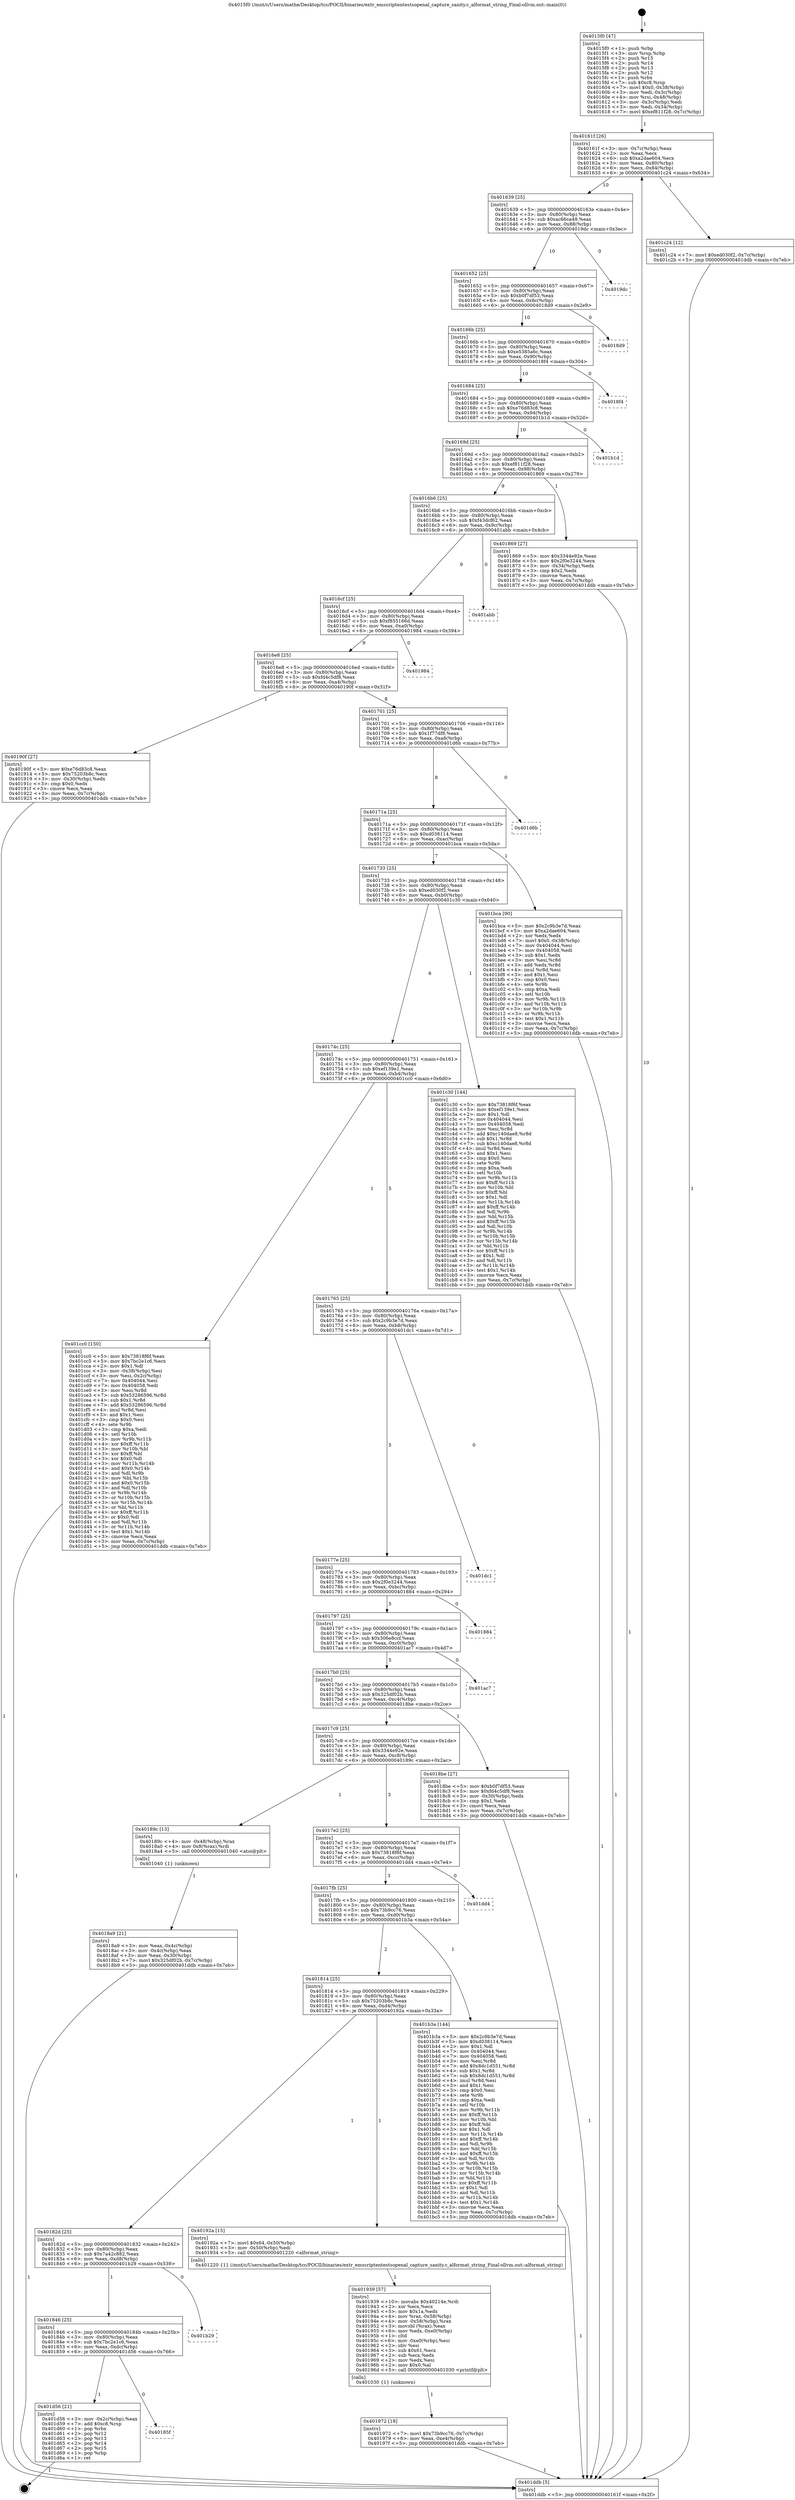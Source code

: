 digraph "0x4015f0" {
  label = "0x4015f0 (/mnt/c/Users/mathe/Desktop/tcc/POCII/binaries/extr_emscriptentestsopenal_capture_sanity.c_alformat_string_Final-ollvm.out::main(0))"
  labelloc = "t"
  node[shape=record]

  Entry [label="",width=0.3,height=0.3,shape=circle,fillcolor=black,style=filled]
  "0x40161f" [label="{
     0x40161f [26]\l
     | [instrs]\l
     &nbsp;&nbsp;0x40161f \<+3\>: mov -0x7c(%rbp),%eax\l
     &nbsp;&nbsp;0x401622 \<+2\>: mov %eax,%ecx\l
     &nbsp;&nbsp;0x401624 \<+6\>: sub $0xa2dae604,%ecx\l
     &nbsp;&nbsp;0x40162a \<+3\>: mov %eax,-0x80(%rbp)\l
     &nbsp;&nbsp;0x40162d \<+6\>: mov %ecx,-0x84(%rbp)\l
     &nbsp;&nbsp;0x401633 \<+6\>: je 0000000000401c24 \<main+0x634\>\l
  }"]
  "0x401c24" [label="{
     0x401c24 [12]\l
     | [instrs]\l
     &nbsp;&nbsp;0x401c24 \<+7\>: movl $0xed030f2,-0x7c(%rbp)\l
     &nbsp;&nbsp;0x401c2b \<+5\>: jmp 0000000000401ddb \<main+0x7eb\>\l
  }"]
  "0x401639" [label="{
     0x401639 [25]\l
     | [instrs]\l
     &nbsp;&nbsp;0x401639 \<+5\>: jmp 000000000040163e \<main+0x4e\>\l
     &nbsp;&nbsp;0x40163e \<+3\>: mov -0x80(%rbp),%eax\l
     &nbsp;&nbsp;0x401641 \<+5\>: sub $0xac66ca49,%eax\l
     &nbsp;&nbsp;0x401646 \<+6\>: mov %eax,-0x88(%rbp)\l
     &nbsp;&nbsp;0x40164c \<+6\>: je 00000000004019dc \<main+0x3ec\>\l
  }"]
  Exit [label="",width=0.3,height=0.3,shape=circle,fillcolor=black,style=filled,peripheries=2]
  "0x4019dc" [label="{
     0x4019dc\l
  }", style=dashed]
  "0x401652" [label="{
     0x401652 [25]\l
     | [instrs]\l
     &nbsp;&nbsp;0x401652 \<+5\>: jmp 0000000000401657 \<main+0x67\>\l
     &nbsp;&nbsp;0x401657 \<+3\>: mov -0x80(%rbp),%eax\l
     &nbsp;&nbsp;0x40165a \<+5\>: sub $0xb0f7df53,%eax\l
     &nbsp;&nbsp;0x40165f \<+6\>: mov %eax,-0x8c(%rbp)\l
     &nbsp;&nbsp;0x401665 \<+6\>: je 00000000004018d9 \<main+0x2e9\>\l
  }"]
  "0x40185f" [label="{
     0x40185f\l
  }", style=dashed]
  "0x4018d9" [label="{
     0x4018d9\l
  }", style=dashed]
  "0x40166b" [label="{
     0x40166b [25]\l
     | [instrs]\l
     &nbsp;&nbsp;0x40166b \<+5\>: jmp 0000000000401670 \<main+0x80\>\l
     &nbsp;&nbsp;0x401670 \<+3\>: mov -0x80(%rbp),%eax\l
     &nbsp;&nbsp;0x401673 \<+5\>: sub $0xe5385a6c,%eax\l
     &nbsp;&nbsp;0x401678 \<+6\>: mov %eax,-0x90(%rbp)\l
     &nbsp;&nbsp;0x40167e \<+6\>: je 00000000004018f4 \<main+0x304\>\l
  }"]
  "0x401d56" [label="{
     0x401d56 [21]\l
     | [instrs]\l
     &nbsp;&nbsp;0x401d56 \<+3\>: mov -0x2c(%rbp),%eax\l
     &nbsp;&nbsp;0x401d59 \<+7\>: add $0xc8,%rsp\l
     &nbsp;&nbsp;0x401d60 \<+1\>: pop %rbx\l
     &nbsp;&nbsp;0x401d61 \<+2\>: pop %r12\l
     &nbsp;&nbsp;0x401d63 \<+2\>: pop %r13\l
     &nbsp;&nbsp;0x401d65 \<+2\>: pop %r14\l
     &nbsp;&nbsp;0x401d67 \<+2\>: pop %r15\l
     &nbsp;&nbsp;0x401d69 \<+1\>: pop %rbp\l
     &nbsp;&nbsp;0x401d6a \<+1\>: ret\l
  }"]
  "0x4018f4" [label="{
     0x4018f4\l
  }", style=dashed]
  "0x401684" [label="{
     0x401684 [25]\l
     | [instrs]\l
     &nbsp;&nbsp;0x401684 \<+5\>: jmp 0000000000401689 \<main+0x99\>\l
     &nbsp;&nbsp;0x401689 \<+3\>: mov -0x80(%rbp),%eax\l
     &nbsp;&nbsp;0x40168c \<+5\>: sub $0xe76d83c8,%eax\l
     &nbsp;&nbsp;0x401691 \<+6\>: mov %eax,-0x94(%rbp)\l
     &nbsp;&nbsp;0x401697 \<+6\>: je 0000000000401b1d \<main+0x52d\>\l
  }"]
  "0x401846" [label="{
     0x401846 [25]\l
     | [instrs]\l
     &nbsp;&nbsp;0x401846 \<+5\>: jmp 000000000040184b \<main+0x25b\>\l
     &nbsp;&nbsp;0x40184b \<+3\>: mov -0x80(%rbp),%eax\l
     &nbsp;&nbsp;0x40184e \<+5\>: sub $0x7bc2e1c6,%eax\l
     &nbsp;&nbsp;0x401853 \<+6\>: mov %eax,-0xdc(%rbp)\l
     &nbsp;&nbsp;0x401859 \<+6\>: je 0000000000401d56 \<main+0x766\>\l
  }"]
  "0x401b1d" [label="{
     0x401b1d\l
  }", style=dashed]
  "0x40169d" [label="{
     0x40169d [25]\l
     | [instrs]\l
     &nbsp;&nbsp;0x40169d \<+5\>: jmp 00000000004016a2 \<main+0xb2\>\l
     &nbsp;&nbsp;0x4016a2 \<+3\>: mov -0x80(%rbp),%eax\l
     &nbsp;&nbsp;0x4016a5 \<+5\>: sub $0xef811f28,%eax\l
     &nbsp;&nbsp;0x4016aa \<+6\>: mov %eax,-0x98(%rbp)\l
     &nbsp;&nbsp;0x4016b0 \<+6\>: je 0000000000401869 \<main+0x279\>\l
  }"]
  "0x401b29" [label="{
     0x401b29\l
  }", style=dashed]
  "0x401869" [label="{
     0x401869 [27]\l
     | [instrs]\l
     &nbsp;&nbsp;0x401869 \<+5\>: mov $0x3344e92e,%eax\l
     &nbsp;&nbsp;0x40186e \<+5\>: mov $0x2f0e3244,%ecx\l
     &nbsp;&nbsp;0x401873 \<+3\>: mov -0x34(%rbp),%edx\l
     &nbsp;&nbsp;0x401876 \<+3\>: cmp $0x2,%edx\l
     &nbsp;&nbsp;0x401879 \<+3\>: cmovne %ecx,%eax\l
     &nbsp;&nbsp;0x40187c \<+3\>: mov %eax,-0x7c(%rbp)\l
     &nbsp;&nbsp;0x40187f \<+5\>: jmp 0000000000401ddb \<main+0x7eb\>\l
  }"]
  "0x4016b6" [label="{
     0x4016b6 [25]\l
     | [instrs]\l
     &nbsp;&nbsp;0x4016b6 \<+5\>: jmp 00000000004016bb \<main+0xcb\>\l
     &nbsp;&nbsp;0x4016bb \<+3\>: mov -0x80(%rbp),%eax\l
     &nbsp;&nbsp;0x4016be \<+5\>: sub $0xf43dcf62,%eax\l
     &nbsp;&nbsp;0x4016c3 \<+6\>: mov %eax,-0x9c(%rbp)\l
     &nbsp;&nbsp;0x4016c9 \<+6\>: je 0000000000401abb \<main+0x4cb\>\l
  }"]
  "0x401ddb" [label="{
     0x401ddb [5]\l
     | [instrs]\l
     &nbsp;&nbsp;0x401ddb \<+5\>: jmp 000000000040161f \<main+0x2f\>\l
  }"]
  "0x4015f0" [label="{
     0x4015f0 [47]\l
     | [instrs]\l
     &nbsp;&nbsp;0x4015f0 \<+1\>: push %rbp\l
     &nbsp;&nbsp;0x4015f1 \<+3\>: mov %rsp,%rbp\l
     &nbsp;&nbsp;0x4015f4 \<+2\>: push %r15\l
     &nbsp;&nbsp;0x4015f6 \<+2\>: push %r14\l
     &nbsp;&nbsp;0x4015f8 \<+2\>: push %r13\l
     &nbsp;&nbsp;0x4015fa \<+2\>: push %r12\l
     &nbsp;&nbsp;0x4015fc \<+1\>: push %rbx\l
     &nbsp;&nbsp;0x4015fd \<+7\>: sub $0xc8,%rsp\l
     &nbsp;&nbsp;0x401604 \<+7\>: movl $0x0,-0x38(%rbp)\l
     &nbsp;&nbsp;0x40160b \<+3\>: mov %edi,-0x3c(%rbp)\l
     &nbsp;&nbsp;0x40160e \<+4\>: mov %rsi,-0x48(%rbp)\l
     &nbsp;&nbsp;0x401612 \<+3\>: mov -0x3c(%rbp),%edi\l
     &nbsp;&nbsp;0x401615 \<+3\>: mov %edi,-0x34(%rbp)\l
     &nbsp;&nbsp;0x401618 \<+7\>: movl $0xef811f28,-0x7c(%rbp)\l
  }"]
  "0x401972" [label="{
     0x401972 [18]\l
     | [instrs]\l
     &nbsp;&nbsp;0x401972 \<+7\>: movl $0x73b9cc76,-0x7c(%rbp)\l
     &nbsp;&nbsp;0x401979 \<+6\>: mov %eax,-0xe4(%rbp)\l
     &nbsp;&nbsp;0x40197f \<+5\>: jmp 0000000000401ddb \<main+0x7eb\>\l
  }"]
  "0x401abb" [label="{
     0x401abb\l
  }", style=dashed]
  "0x4016cf" [label="{
     0x4016cf [25]\l
     | [instrs]\l
     &nbsp;&nbsp;0x4016cf \<+5\>: jmp 00000000004016d4 \<main+0xe4\>\l
     &nbsp;&nbsp;0x4016d4 \<+3\>: mov -0x80(%rbp),%eax\l
     &nbsp;&nbsp;0x4016d7 \<+5\>: sub $0xf855166d,%eax\l
     &nbsp;&nbsp;0x4016dc \<+6\>: mov %eax,-0xa0(%rbp)\l
     &nbsp;&nbsp;0x4016e2 \<+6\>: je 0000000000401984 \<main+0x394\>\l
  }"]
  "0x401939" [label="{
     0x401939 [57]\l
     | [instrs]\l
     &nbsp;&nbsp;0x401939 \<+10\>: movabs $0x40214e,%rdi\l
     &nbsp;&nbsp;0x401943 \<+2\>: xor %ecx,%ecx\l
     &nbsp;&nbsp;0x401945 \<+5\>: mov $0x1a,%edx\l
     &nbsp;&nbsp;0x40194a \<+4\>: mov %rax,-0x58(%rbp)\l
     &nbsp;&nbsp;0x40194e \<+4\>: mov -0x58(%rbp),%rax\l
     &nbsp;&nbsp;0x401952 \<+3\>: movsbl (%rax),%eax\l
     &nbsp;&nbsp;0x401955 \<+6\>: mov %edx,-0xe0(%rbp)\l
     &nbsp;&nbsp;0x40195b \<+1\>: cltd\l
     &nbsp;&nbsp;0x40195c \<+6\>: mov -0xe0(%rbp),%esi\l
     &nbsp;&nbsp;0x401962 \<+2\>: idiv %esi\l
     &nbsp;&nbsp;0x401964 \<+3\>: sub $0x61,%ecx\l
     &nbsp;&nbsp;0x401967 \<+2\>: sub %ecx,%edx\l
     &nbsp;&nbsp;0x401969 \<+2\>: mov %edx,%esi\l
     &nbsp;&nbsp;0x40196b \<+2\>: mov $0x0,%al\l
     &nbsp;&nbsp;0x40196d \<+5\>: call 0000000000401030 \<printf@plt\>\l
     | [calls]\l
     &nbsp;&nbsp;0x401030 \{1\} (unknown)\l
  }"]
  "0x401984" [label="{
     0x401984\l
  }", style=dashed]
  "0x4016e8" [label="{
     0x4016e8 [25]\l
     | [instrs]\l
     &nbsp;&nbsp;0x4016e8 \<+5\>: jmp 00000000004016ed \<main+0xfd\>\l
     &nbsp;&nbsp;0x4016ed \<+3\>: mov -0x80(%rbp),%eax\l
     &nbsp;&nbsp;0x4016f0 \<+5\>: sub $0xfd4c5df8,%eax\l
     &nbsp;&nbsp;0x4016f5 \<+6\>: mov %eax,-0xa4(%rbp)\l
     &nbsp;&nbsp;0x4016fb \<+6\>: je 000000000040190f \<main+0x31f\>\l
  }"]
  "0x40182d" [label="{
     0x40182d [25]\l
     | [instrs]\l
     &nbsp;&nbsp;0x40182d \<+5\>: jmp 0000000000401832 \<main+0x242\>\l
     &nbsp;&nbsp;0x401832 \<+3\>: mov -0x80(%rbp),%eax\l
     &nbsp;&nbsp;0x401835 \<+5\>: sub $0x7a42c882,%eax\l
     &nbsp;&nbsp;0x40183a \<+6\>: mov %eax,-0xd8(%rbp)\l
     &nbsp;&nbsp;0x401840 \<+6\>: je 0000000000401b29 \<main+0x539\>\l
  }"]
  "0x40190f" [label="{
     0x40190f [27]\l
     | [instrs]\l
     &nbsp;&nbsp;0x40190f \<+5\>: mov $0xe76d83c8,%eax\l
     &nbsp;&nbsp;0x401914 \<+5\>: mov $0x75203b8c,%ecx\l
     &nbsp;&nbsp;0x401919 \<+3\>: mov -0x30(%rbp),%edx\l
     &nbsp;&nbsp;0x40191c \<+3\>: cmp $0x0,%edx\l
     &nbsp;&nbsp;0x40191f \<+3\>: cmove %ecx,%eax\l
     &nbsp;&nbsp;0x401922 \<+3\>: mov %eax,-0x7c(%rbp)\l
     &nbsp;&nbsp;0x401925 \<+5\>: jmp 0000000000401ddb \<main+0x7eb\>\l
  }"]
  "0x401701" [label="{
     0x401701 [25]\l
     | [instrs]\l
     &nbsp;&nbsp;0x401701 \<+5\>: jmp 0000000000401706 \<main+0x116\>\l
     &nbsp;&nbsp;0x401706 \<+3\>: mov -0x80(%rbp),%eax\l
     &nbsp;&nbsp;0x401709 \<+5\>: sub $0x1f77df8,%eax\l
     &nbsp;&nbsp;0x40170e \<+6\>: mov %eax,-0xa8(%rbp)\l
     &nbsp;&nbsp;0x401714 \<+6\>: je 0000000000401d6b \<main+0x77b\>\l
  }"]
  "0x40192a" [label="{
     0x40192a [15]\l
     | [instrs]\l
     &nbsp;&nbsp;0x40192a \<+7\>: movl $0x64,-0x50(%rbp)\l
     &nbsp;&nbsp;0x401931 \<+3\>: mov -0x50(%rbp),%edi\l
     &nbsp;&nbsp;0x401934 \<+5\>: call 0000000000401220 \<alformat_string\>\l
     | [calls]\l
     &nbsp;&nbsp;0x401220 \{1\} (/mnt/c/Users/mathe/Desktop/tcc/POCII/binaries/extr_emscriptentestsopenal_capture_sanity.c_alformat_string_Final-ollvm.out::alformat_string)\l
  }"]
  "0x401d6b" [label="{
     0x401d6b\l
  }", style=dashed]
  "0x40171a" [label="{
     0x40171a [25]\l
     | [instrs]\l
     &nbsp;&nbsp;0x40171a \<+5\>: jmp 000000000040171f \<main+0x12f\>\l
     &nbsp;&nbsp;0x40171f \<+3\>: mov -0x80(%rbp),%eax\l
     &nbsp;&nbsp;0x401722 \<+5\>: sub $0xd038114,%eax\l
     &nbsp;&nbsp;0x401727 \<+6\>: mov %eax,-0xac(%rbp)\l
     &nbsp;&nbsp;0x40172d \<+6\>: je 0000000000401bca \<main+0x5da\>\l
  }"]
  "0x401814" [label="{
     0x401814 [25]\l
     | [instrs]\l
     &nbsp;&nbsp;0x401814 \<+5\>: jmp 0000000000401819 \<main+0x229\>\l
     &nbsp;&nbsp;0x401819 \<+3\>: mov -0x80(%rbp),%eax\l
     &nbsp;&nbsp;0x40181c \<+5\>: sub $0x75203b8c,%eax\l
     &nbsp;&nbsp;0x401821 \<+6\>: mov %eax,-0xd4(%rbp)\l
     &nbsp;&nbsp;0x401827 \<+6\>: je 000000000040192a \<main+0x33a\>\l
  }"]
  "0x401bca" [label="{
     0x401bca [90]\l
     | [instrs]\l
     &nbsp;&nbsp;0x401bca \<+5\>: mov $0x2c9b3e7d,%eax\l
     &nbsp;&nbsp;0x401bcf \<+5\>: mov $0xa2dae604,%ecx\l
     &nbsp;&nbsp;0x401bd4 \<+2\>: xor %edx,%edx\l
     &nbsp;&nbsp;0x401bd6 \<+7\>: movl $0x0,-0x38(%rbp)\l
     &nbsp;&nbsp;0x401bdd \<+7\>: mov 0x404044,%esi\l
     &nbsp;&nbsp;0x401be4 \<+7\>: mov 0x404058,%edi\l
     &nbsp;&nbsp;0x401beb \<+3\>: sub $0x1,%edx\l
     &nbsp;&nbsp;0x401bee \<+3\>: mov %esi,%r8d\l
     &nbsp;&nbsp;0x401bf1 \<+3\>: add %edx,%r8d\l
     &nbsp;&nbsp;0x401bf4 \<+4\>: imul %r8d,%esi\l
     &nbsp;&nbsp;0x401bf8 \<+3\>: and $0x1,%esi\l
     &nbsp;&nbsp;0x401bfb \<+3\>: cmp $0x0,%esi\l
     &nbsp;&nbsp;0x401bfe \<+4\>: sete %r9b\l
     &nbsp;&nbsp;0x401c02 \<+3\>: cmp $0xa,%edi\l
     &nbsp;&nbsp;0x401c05 \<+4\>: setl %r10b\l
     &nbsp;&nbsp;0x401c09 \<+3\>: mov %r9b,%r11b\l
     &nbsp;&nbsp;0x401c0c \<+3\>: and %r10b,%r11b\l
     &nbsp;&nbsp;0x401c0f \<+3\>: xor %r10b,%r9b\l
     &nbsp;&nbsp;0x401c12 \<+3\>: or %r9b,%r11b\l
     &nbsp;&nbsp;0x401c15 \<+4\>: test $0x1,%r11b\l
     &nbsp;&nbsp;0x401c19 \<+3\>: cmovne %ecx,%eax\l
     &nbsp;&nbsp;0x401c1c \<+3\>: mov %eax,-0x7c(%rbp)\l
     &nbsp;&nbsp;0x401c1f \<+5\>: jmp 0000000000401ddb \<main+0x7eb\>\l
  }"]
  "0x401733" [label="{
     0x401733 [25]\l
     | [instrs]\l
     &nbsp;&nbsp;0x401733 \<+5\>: jmp 0000000000401738 \<main+0x148\>\l
     &nbsp;&nbsp;0x401738 \<+3\>: mov -0x80(%rbp),%eax\l
     &nbsp;&nbsp;0x40173b \<+5\>: sub $0xed030f2,%eax\l
     &nbsp;&nbsp;0x401740 \<+6\>: mov %eax,-0xb0(%rbp)\l
     &nbsp;&nbsp;0x401746 \<+6\>: je 0000000000401c30 \<main+0x640\>\l
  }"]
  "0x401b3a" [label="{
     0x401b3a [144]\l
     | [instrs]\l
     &nbsp;&nbsp;0x401b3a \<+5\>: mov $0x2c9b3e7d,%eax\l
     &nbsp;&nbsp;0x401b3f \<+5\>: mov $0xd038114,%ecx\l
     &nbsp;&nbsp;0x401b44 \<+2\>: mov $0x1,%dl\l
     &nbsp;&nbsp;0x401b46 \<+7\>: mov 0x404044,%esi\l
     &nbsp;&nbsp;0x401b4d \<+7\>: mov 0x404058,%edi\l
     &nbsp;&nbsp;0x401b54 \<+3\>: mov %esi,%r8d\l
     &nbsp;&nbsp;0x401b57 \<+7\>: add $0x8dc1d551,%r8d\l
     &nbsp;&nbsp;0x401b5e \<+4\>: sub $0x1,%r8d\l
     &nbsp;&nbsp;0x401b62 \<+7\>: sub $0x8dc1d551,%r8d\l
     &nbsp;&nbsp;0x401b69 \<+4\>: imul %r8d,%esi\l
     &nbsp;&nbsp;0x401b6d \<+3\>: and $0x1,%esi\l
     &nbsp;&nbsp;0x401b70 \<+3\>: cmp $0x0,%esi\l
     &nbsp;&nbsp;0x401b73 \<+4\>: sete %r9b\l
     &nbsp;&nbsp;0x401b77 \<+3\>: cmp $0xa,%edi\l
     &nbsp;&nbsp;0x401b7a \<+4\>: setl %r10b\l
     &nbsp;&nbsp;0x401b7e \<+3\>: mov %r9b,%r11b\l
     &nbsp;&nbsp;0x401b81 \<+4\>: xor $0xff,%r11b\l
     &nbsp;&nbsp;0x401b85 \<+3\>: mov %r10b,%bl\l
     &nbsp;&nbsp;0x401b88 \<+3\>: xor $0xff,%bl\l
     &nbsp;&nbsp;0x401b8b \<+3\>: xor $0x1,%dl\l
     &nbsp;&nbsp;0x401b8e \<+3\>: mov %r11b,%r14b\l
     &nbsp;&nbsp;0x401b91 \<+4\>: and $0xff,%r14b\l
     &nbsp;&nbsp;0x401b95 \<+3\>: and %dl,%r9b\l
     &nbsp;&nbsp;0x401b98 \<+3\>: mov %bl,%r15b\l
     &nbsp;&nbsp;0x401b9b \<+4\>: and $0xff,%r15b\l
     &nbsp;&nbsp;0x401b9f \<+3\>: and %dl,%r10b\l
     &nbsp;&nbsp;0x401ba2 \<+3\>: or %r9b,%r14b\l
     &nbsp;&nbsp;0x401ba5 \<+3\>: or %r10b,%r15b\l
     &nbsp;&nbsp;0x401ba8 \<+3\>: xor %r15b,%r14b\l
     &nbsp;&nbsp;0x401bab \<+3\>: or %bl,%r11b\l
     &nbsp;&nbsp;0x401bae \<+4\>: xor $0xff,%r11b\l
     &nbsp;&nbsp;0x401bb2 \<+3\>: or $0x1,%dl\l
     &nbsp;&nbsp;0x401bb5 \<+3\>: and %dl,%r11b\l
     &nbsp;&nbsp;0x401bb8 \<+3\>: or %r11b,%r14b\l
     &nbsp;&nbsp;0x401bbb \<+4\>: test $0x1,%r14b\l
     &nbsp;&nbsp;0x401bbf \<+3\>: cmovne %ecx,%eax\l
     &nbsp;&nbsp;0x401bc2 \<+3\>: mov %eax,-0x7c(%rbp)\l
     &nbsp;&nbsp;0x401bc5 \<+5\>: jmp 0000000000401ddb \<main+0x7eb\>\l
  }"]
  "0x401c30" [label="{
     0x401c30 [144]\l
     | [instrs]\l
     &nbsp;&nbsp;0x401c30 \<+5\>: mov $0x73818f6f,%eax\l
     &nbsp;&nbsp;0x401c35 \<+5\>: mov $0xef139e1,%ecx\l
     &nbsp;&nbsp;0x401c3a \<+2\>: mov $0x1,%dl\l
     &nbsp;&nbsp;0x401c3c \<+7\>: mov 0x404044,%esi\l
     &nbsp;&nbsp;0x401c43 \<+7\>: mov 0x404058,%edi\l
     &nbsp;&nbsp;0x401c4a \<+3\>: mov %esi,%r8d\l
     &nbsp;&nbsp;0x401c4d \<+7\>: add $0xc140dae8,%r8d\l
     &nbsp;&nbsp;0x401c54 \<+4\>: sub $0x1,%r8d\l
     &nbsp;&nbsp;0x401c58 \<+7\>: sub $0xc140dae8,%r8d\l
     &nbsp;&nbsp;0x401c5f \<+4\>: imul %r8d,%esi\l
     &nbsp;&nbsp;0x401c63 \<+3\>: and $0x1,%esi\l
     &nbsp;&nbsp;0x401c66 \<+3\>: cmp $0x0,%esi\l
     &nbsp;&nbsp;0x401c69 \<+4\>: sete %r9b\l
     &nbsp;&nbsp;0x401c6d \<+3\>: cmp $0xa,%edi\l
     &nbsp;&nbsp;0x401c70 \<+4\>: setl %r10b\l
     &nbsp;&nbsp;0x401c74 \<+3\>: mov %r9b,%r11b\l
     &nbsp;&nbsp;0x401c77 \<+4\>: xor $0xff,%r11b\l
     &nbsp;&nbsp;0x401c7b \<+3\>: mov %r10b,%bl\l
     &nbsp;&nbsp;0x401c7e \<+3\>: xor $0xff,%bl\l
     &nbsp;&nbsp;0x401c81 \<+3\>: xor $0x1,%dl\l
     &nbsp;&nbsp;0x401c84 \<+3\>: mov %r11b,%r14b\l
     &nbsp;&nbsp;0x401c87 \<+4\>: and $0xff,%r14b\l
     &nbsp;&nbsp;0x401c8b \<+3\>: and %dl,%r9b\l
     &nbsp;&nbsp;0x401c8e \<+3\>: mov %bl,%r15b\l
     &nbsp;&nbsp;0x401c91 \<+4\>: and $0xff,%r15b\l
     &nbsp;&nbsp;0x401c95 \<+3\>: and %dl,%r10b\l
     &nbsp;&nbsp;0x401c98 \<+3\>: or %r9b,%r14b\l
     &nbsp;&nbsp;0x401c9b \<+3\>: or %r10b,%r15b\l
     &nbsp;&nbsp;0x401c9e \<+3\>: xor %r15b,%r14b\l
     &nbsp;&nbsp;0x401ca1 \<+3\>: or %bl,%r11b\l
     &nbsp;&nbsp;0x401ca4 \<+4\>: xor $0xff,%r11b\l
     &nbsp;&nbsp;0x401ca8 \<+3\>: or $0x1,%dl\l
     &nbsp;&nbsp;0x401cab \<+3\>: and %dl,%r11b\l
     &nbsp;&nbsp;0x401cae \<+3\>: or %r11b,%r14b\l
     &nbsp;&nbsp;0x401cb1 \<+4\>: test $0x1,%r14b\l
     &nbsp;&nbsp;0x401cb5 \<+3\>: cmovne %ecx,%eax\l
     &nbsp;&nbsp;0x401cb8 \<+3\>: mov %eax,-0x7c(%rbp)\l
     &nbsp;&nbsp;0x401cbb \<+5\>: jmp 0000000000401ddb \<main+0x7eb\>\l
  }"]
  "0x40174c" [label="{
     0x40174c [25]\l
     | [instrs]\l
     &nbsp;&nbsp;0x40174c \<+5\>: jmp 0000000000401751 \<main+0x161\>\l
     &nbsp;&nbsp;0x401751 \<+3\>: mov -0x80(%rbp),%eax\l
     &nbsp;&nbsp;0x401754 \<+5\>: sub $0xef139e1,%eax\l
     &nbsp;&nbsp;0x401759 \<+6\>: mov %eax,-0xb4(%rbp)\l
     &nbsp;&nbsp;0x40175f \<+6\>: je 0000000000401cc0 \<main+0x6d0\>\l
  }"]
  "0x4017fb" [label="{
     0x4017fb [25]\l
     | [instrs]\l
     &nbsp;&nbsp;0x4017fb \<+5\>: jmp 0000000000401800 \<main+0x210\>\l
     &nbsp;&nbsp;0x401800 \<+3\>: mov -0x80(%rbp),%eax\l
     &nbsp;&nbsp;0x401803 \<+5\>: sub $0x73b9cc76,%eax\l
     &nbsp;&nbsp;0x401808 \<+6\>: mov %eax,-0xd0(%rbp)\l
     &nbsp;&nbsp;0x40180e \<+6\>: je 0000000000401b3a \<main+0x54a\>\l
  }"]
  "0x401cc0" [label="{
     0x401cc0 [150]\l
     | [instrs]\l
     &nbsp;&nbsp;0x401cc0 \<+5\>: mov $0x73818f6f,%eax\l
     &nbsp;&nbsp;0x401cc5 \<+5\>: mov $0x7bc2e1c6,%ecx\l
     &nbsp;&nbsp;0x401cca \<+2\>: mov $0x1,%dl\l
     &nbsp;&nbsp;0x401ccc \<+3\>: mov -0x38(%rbp),%esi\l
     &nbsp;&nbsp;0x401ccf \<+3\>: mov %esi,-0x2c(%rbp)\l
     &nbsp;&nbsp;0x401cd2 \<+7\>: mov 0x404044,%esi\l
     &nbsp;&nbsp;0x401cd9 \<+7\>: mov 0x404058,%edi\l
     &nbsp;&nbsp;0x401ce0 \<+3\>: mov %esi,%r8d\l
     &nbsp;&nbsp;0x401ce3 \<+7\>: sub $0x53286596,%r8d\l
     &nbsp;&nbsp;0x401cea \<+4\>: sub $0x1,%r8d\l
     &nbsp;&nbsp;0x401cee \<+7\>: add $0x53286596,%r8d\l
     &nbsp;&nbsp;0x401cf5 \<+4\>: imul %r8d,%esi\l
     &nbsp;&nbsp;0x401cf9 \<+3\>: and $0x1,%esi\l
     &nbsp;&nbsp;0x401cfc \<+3\>: cmp $0x0,%esi\l
     &nbsp;&nbsp;0x401cff \<+4\>: sete %r9b\l
     &nbsp;&nbsp;0x401d03 \<+3\>: cmp $0xa,%edi\l
     &nbsp;&nbsp;0x401d06 \<+4\>: setl %r10b\l
     &nbsp;&nbsp;0x401d0a \<+3\>: mov %r9b,%r11b\l
     &nbsp;&nbsp;0x401d0d \<+4\>: xor $0xff,%r11b\l
     &nbsp;&nbsp;0x401d11 \<+3\>: mov %r10b,%bl\l
     &nbsp;&nbsp;0x401d14 \<+3\>: xor $0xff,%bl\l
     &nbsp;&nbsp;0x401d17 \<+3\>: xor $0x0,%dl\l
     &nbsp;&nbsp;0x401d1a \<+3\>: mov %r11b,%r14b\l
     &nbsp;&nbsp;0x401d1d \<+4\>: and $0x0,%r14b\l
     &nbsp;&nbsp;0x401d21 \<+3\>: and %dl,%r9b\l
     &nbsp;&nbsp;0x401d24 \<+3\>: mov %bl,%r15b\l
     &nbsp;&nbsp;0x401d27 \<+4\>: and $0x0,%r15b\l
     &nbsp;&nbsp;0x401d2b \<+3\>: and %dl,%r10b\l
     &nbsp;&nbsp;0x401d2e \<+3\>: or %r9b,%r14b\l
     &nbsp;&nbsp;0x401d31 \<+3\>: or %r10b,%r15b\l
     &nbsp;&nbsp;0x401d34 \<+3\>: xor %r15b,%r14b\l
     &nbsp;&nbsp;0x401d37 \<+3\>: or %bl,%r11b\l
     &nbsp;&nbsp;0x401d3a \<+4\>: xor $0xff,%r11b\l
     &nbsp;&nbsp;0x401d3e \<+3\>: or $0x0,%dl\l
     &nbsp;&nbsp;0x401d41 \<+3\>: and %dl,%r11b\l
     &nbsp;&nbsp;0x401d44 \<+3\>: or %r11b,%r14b\l
     &nbsp;&nbsp;0x401d47 \<+4\>: test $0x1,%r14b\l
     &nbsp;&nbsp;0x401d4b \<+3\>: cmovne %ecx,%eax\l
     &nbsp;&nbsp;0x401d4e \<+3\>: mov %eax,-0x7c(%rbp)\l
     &nbsp;&nbsp;0x401d51 \<+5\>: jmp 0000000000401ddb \<main+0x7eb\>\l
  }"]
  "0x401765" [label="{
     0x401765 [25]\l
     | [instrs]\l
     &nbsp;&nbsp;0x401765 \<+5\>: jmp 000000000040176a \<main+0x17a\>\l
     &nbsp;&nbsp;0x40176a \<+3\>: mov -0x80(%rbp),%eax\l
     &nbsp;&nbsp;0x40176d \<+5\>: sub $0x2c9b3e7d,%eax\l
     &nbsp;&nbsp;0x401772 \<+6\>: mov %eax,-0xb8(%rbp)\l
     &nbsp;&nbsp;0x401778 \<+6\>: je 0000000000401dc1 \<main+0x7d1\>\l
  }"]
  "0x401dd4" [label="{
     0x401dd4\l
  }", style=dashed]
  "0x401dc1" [label="{
     0x401dc1\l
  }", style=dashed]
  "0x40177e" [label="{
     0x40177e [25]\l
     | [instrs]\l
     &nbsp;&nbsp;0x40177e \<+5\>: jmp 0000000000401783 \<main+0x193\>\l
     &nbsp;&nbsp;0x401783 \<+3\>: mov -0x80(%rbp),%eax\l
     &nbsp;&nbsp;0x401786 \<+5\>: sub $0x2f0e3244,%eax\l
     &nbsp;&nbsp;0x40178b \<+6\>: mov %eax,-0xbc(%rbp)\l
     &nbsp;&nbsp;0x401791 \<+6\>: je 0000000000401884 \<main+0x294\>\l
  }"]
  "0x4018a9" [label="{
     0x4018a9 [21]\l
     | [instrs]\l
     &nbsp;&nbsp;0x4018a9 \<+3\>: mov %eax,-0x4c(%rbp)\l
     &nbsp;&nbsp;0x4018ac \<+3\>: mov -0x4c(%rbp),%eax\l
     &nbsp;&nbsp;0x4018af \<+3\>: mov %eax,-0x30(%rbp)\l
     &nbsp;&nbsp;0x4018b2 \<+7\>: movl $0x325df02b,-0x7c(%rbp)\l
     &nbsp;&nbsp;0x4018b9 \<+5\>: jmp 0000000000401ddb \<main+0x7eb\>\l
  }"]
  "0x401884" [label="{
     0x401884\l
  }", style=dashed]
  "0x401797" [label="{
     0x401797 [25]\l
     | [instrs]\l
     &nbsp;&nbsp;0x401797 \<+5\>: jmp 000000000040179c \<main+0x1ac\>\l
     &nbsp;&nbsp;0x40179c \<+3\>: mov -0x80(%rbp),%eax\l
     &nbsp;&nbsp;0x40179f \<+5\>: sub $0x306e8ccf,%eax\l
     &nbsp;&nbsp;0x4017a4 \<+6\>: mov %eax,-0xc0(%rbp)\l
     &nbsp;&nbsp;0x4017aa \<+6\>: je 0000000000401ac7 \<main+0x4d7\>\l
  }"]
  "0x4017e2" [label="{
     0x4017e2 [25]\l
     | [instrs]\l
     &nbsp;&nbsp;0x4017e2 \<+5\>: jmp 00000000004017e7 \<main+0x1f7\>\l
     &nbsp;&nbsp;0x4017e7 \<+3\>: mov -0x80(%rbp),%eax\l
     &nbsp;&nbsp;0x4017ea \<+5\>: sub $0x73818f6f,%eax\l
     &nbsp;&nbsp;0x4017ef \<+6\>: mov %eax,-0xcc(%rbp)\l
     &nbsp;&nbsp;0x4017f5 \<+6\>: je 0000000000401dd4 \<main+0x7e4\>\l
  }"]
  "0x401ac7" [label="{
     0x401ac7\l
  }", style=dashed]
  "0x4017b0" [label="{
     0x4017b0 [25]\l
     | [instrs]\l
     &nbsp;&nbsp;0x4017b0 \<+5\>: jmp 00000000004017b5 \<main+0x1c5\>\l
     &nbsp;&nbsp;0x4017b5 \<+3\>: mov -0x80(%rbp),%eax\l
     &nbsp;&nbsp;0x4017b8 \<+5\>: sub $0x325df02b,%eax\l
     &nbsp;&nbsp;0x4017bd \<+6\>: mov %eax,-0xc4(%rbp)\l
     &nbsp;&nbsp;0x4017c3 \<+6\>: je 00000000004018be \<main+0x2ce\>\l
  }"]
  "0x40189c" [label="{
     0x40189c [13]\l
     | [instrs]\l
     &nbsp;&nbsp;0x40189c \<+4\>: mov -0x48(%rbp),%rax\l
     &nbsp;&nbsp;0x4018a0 \<+4\>: mov 0x8(%rax),%rdi\l
     &nbsp;&nbsp;0x4018a4 \<+5\>: call 0000000000401040 \<atoi@plt\>\l
     | [calls]\l
     &nbsp;&nbsp;0x401040 \{1\} (unknown)\l
  }"]
  "0x4018be" [label="{
     0x4018be [27]\l
     | [instrs]\l
     &nbsp;&nbsp;0x4018be \<+5\>: mov $0xb0f7df53,%eax\l
     &nbsp;&nbsp;0x4018c3 \<+5\>: mov $0xfd4c5df8,%ecx\l
     &nbsp;&nbsp;0x4018c8 \<+3\>: mov -0x30(%rbp),%edx\l
     &nbsp;&nbsp;0x4018cb \<+3\>: cmp $0x1,%edx\l
     &nbsp;&nbsp;0x4018ce \<+3\>: cmovl %ecx,%eax\l
     &nbsp;&nbsp;0x4018d1 \<+3\>: mov %eax,-0x7c(%rbp)\l
     &nbsp;&nbsp;0x4018d4 \<+5\>: jmp 0000000000401ddb \<main+0x7eb\>\l
  }"]
  "0x4017c9" [label="{
     0x4017c9 [25]\l
     | [instrs]\l
     &nbsp;&nbsp;0x4017c9 \<+5\>: jmp 00000000004017ce \<main+0x1de\>\l
     &nbsp;&nbsp;0x4017ce \<+3\>: mov -0x80(%rbp),%eax\l
     &nbsp;&nbsp;0x4017d1 \<+5\>: sub $0x3344e92e,%eax\l
     &nbsp;&nbsp;0x4017d6 \<+6\>: mov %eax,-0xc8(%rbp)\l
     &nbsp;&nbsp;0x4017dc \<+6\>: je 000000000040189c \<main+0x2ac\>\l
  }"]
  Entry -> "0x4015f0" [label=" 1"]
  "0x40161f" -> "0x401c24" [label=" 1"]
  "0x40161f" -> "0x401639" [label=" 10"]
  "0x401d56" -> Exit [label=" 1"]
  "0x401639" -> "0x4019dc" [label=" 0"]
  "0x401639" -> "0x401652" [label=" 10"]
  "0x401846" -> "0x40185f" [label=" 0"]
  "0x401652" -> "0x4018d9" [label=" 0"]
  "0x401652" -> "0x40166b" [label=" 10"]
  "0x401846" -> "0x401d56" [label=" 1"]
  "0x40166b" -> "0x4018f4" [label=" 0"]
  "0x40166b" -> "0x401684" [label=" 10"]
  "0x40182d" -> "0x401846" [label=" 1"]
  "0x401684" -> "0x401b1d" [label=" 0"]
  "0x401684" -> "0x40169d" [label=" 10"]
  "0x40182d" -> "0x401b29" [label=" 0"]
  "0x40169d" -> "0x401869" [label=" 1"]
  "0x40169d" -> "0x4016b6" [label=" 9"]
  "0x401869" -> "0x401ddb" [label=" 1"]
  "0x4015f0" -> "0x40161f" [label=" 1"]
  "0x401ddb" -> "0x40161f" [label=" 10"]
  "0x401cc0" -> "0x401ddb" [label=" 1"]
  "0x4016b6" -> "0x401abb" [label=" 0"]
  "0x4016b6" -> "0x4016cf" [label=" 9"]
  "0x401c30" -> "0x401ddb" [label=" 1"]
  "0x4016cf" -> "0x401984" [label=" 0"]
  "0x4016cf" -> "0x4016e8" [label=" 9"]
  "0x401c24" -> "0x401ddb" [label=" 1"]
  "0x4016e8" -> "0x40190f" [label=" 1"]
  "0x4016e8" -> "0x401701" [label=" 8"]
  "0x401bca" -> "0x401ddb" [label=" 1"]
  "0x401701" -> "0x401d6b" [label=" 0"]
  "0x401701" -> "0x40171a" [label=" 8"]
  "0x401b3a" -> "0x401ddb" [label=" 1"]
  "0x40171a" -> "0x401bca" [label=" 1"]
  "0x40171a" -> "0x401733" [label=" 7"]
  "0x401939" -> "0x401972" [label=" 1"]
  "0x401733" -> "0x401c30" [label=" 1"]
  "0x401733" -> "0x40174c" [label=" 6"]
  "0x40192a" -> "0x401939" [label=" 1"]
  "0x40174c" -> "0x401cc0" [label=" 1"]
  "0x40174c" -> "0x401765" [label=" 5"]
  "0x401814" -> "0x40192a" [label=" 1"]
  "0x401765" -> "0x401dc1" [label=" 0"]
  "0x401765" -> "0x40177e" [label=" 5"]
  "0x401972" -> "0x401ddb" [label=" 1"]
  "0x40177e" -> "0x401884" [label=" 0"]
  "0x40177e" -> "0x401797" [label=" 5"]
  "0x4017fb" -> "0x401b3a" [label=" 1"]
  "0x401797" -> "0x401ac7" [label=" 0"]
  "0x401797" -> "0x4017b0" [label=" 5"]
  "0x401814" -> "0x40182d" [label=" 1"]
  "0x4017b0" -> "0x4018be" [label=" 1"]
  "0x4017b0" -> "0x4017c9" [label=" 4"]
  "0x4017e2" -> "0x4017fb" [label=" 3"]
  "0x4017c9" -> "0x40189c" [label=" 1"]
  "0x4017c9" -> "0x4017e2" [label=" 3"]
  "0x40189c" -> "0x4018a9" [label=" 1"]
  "0x4018a9" -> "0x401ddb" [label=" 1"]
  "0x4018be" -> "0x401ddb" [label=" 1"]
  "0x40190f" -> "0x401ddb" [label=" 1"]
  "0x4017fb" -> "0x401814" [label=" 2"]
  "0x4017e2" -> "0x401dd4" [label=" 0"]
}
